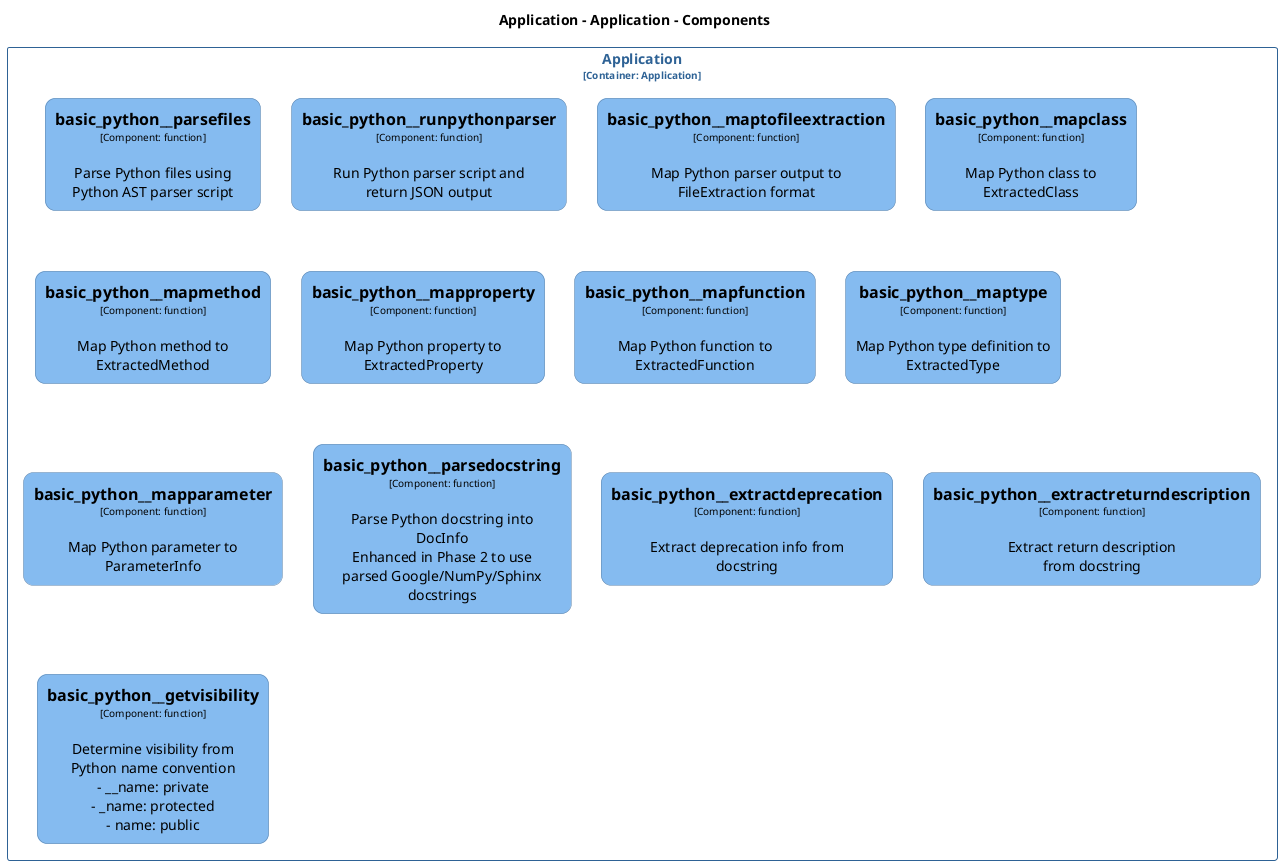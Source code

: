 @startuml
set separator none
title Application - Application - Components

top to bottom direction
skinparam ranksep 60
skinparam nodesep 30

skinparam {
  arrowFontSize 10
  defaultTextAlignment center
  wrapWidth 200
  maxMessageSize 100
  defaultFontName "Arial"
}

hide stereotype

skinparam rectangle<<Application.Application.basic_python__extractdeprecation>> {
  BackgroundColor #85bbf0
  FontColor #000000
  BorderColor #5d82a8
  roundCorner 20
  shadowing false
}
skinparam rectangle<<Application.Application.basic_python__extractreturndescription>> {
  BackgroundColor #85bbf0
  FontColor #000000
  BorderColor #5d82a8
  roundCorner 20
  shadowing false
}
skinparam rectangle<<Application.Application.basic_python__getvisibility>> {
  BackgroundColor #85bbf0
  FontColor #000000
  BorderColor #5d82a8
  roundCorner 20
  shadowing false
}
skinparam rectangle<<Application.Application.basic_python__mapclass>> {
  BackgroundColor #85bbf0
  FontColor #000000
  BorderColor #5d82a8
  roundCorner 20
  shadowing false
}
skinparam rectangle<<Application.Application.basic_python__mapfunction>> {
  BackgroundColor #85bbf0
  FontColor #000000
  BorderColor #5d82a8
  roundCorner 20
  shadowing false
}
skinparam rectangle<<Application.Application.basic_python__mapmethod>> {
  BackgroundColor #85bbf0
  FontColor #000000
  BorderColor #5d82a8
  roundCorner 20
  shadowing false
}
skinparam rectangle<<Application.Application.basic_python__mapparameter>> {
  BackgroundColor #85bbf0
  FontColor #000000
  BorderColor #5d82a8
  roundCorner 20
  shadowing false
}
skinparam rectangle<<Application.Application.basic_python__mapproperty>> {
  BackgroundColor #85bbf0
  FontColor #000000
  BorderColor #5d82a8
  roundCorner 20
  shadowing false
}
skinparam rectangle<<Application.Application.basic_python__maptofileextraction>> {
  BackgroundColor #85bbf0
  FontColor #000000
  BorderColor #5d82a8
  roundCorner 20
  shadowing false
}
skinparam rectangle<<Application.Application.basic_python__maptype>> {
  BackgroundColor #85bbf0
  FontColor #000000
  BorderColor #5d82a8
  roundCorner 20
  shadowing false
}
skinparam rectangle<<Application.Application.basic_python__parsedocstring>> {
  BackgroundColor #85bbf0
  FontColor #000000
  BorderColor #5d82a8
  roundCorner 20
  shadowing false
}
skinparam rectangle<<Application.Application.basic_python__parsefiles>> {
  BackgroundColor #85bbf0
  FontColor #000000
  BorderColor #5d82a8
  roundCorner 20
  shadowing false
}
skinparam rectangle<<Application.Application.basic_python__runpythonparser>> {
  BackgroundColor #85bbf0
  FontColor #000000
  BorderColor #5d82a8
  roundCorner 20
  shadowing false
}
skinparam rectangle<<Application.Application>> {
  BorderColor #2e6295
  FontColor #2e6295
  shadowing false
}

rectangle "Application\n<size:10>[Container: Application]</size>" <<Application.Application>> {
  rectangle "==basic_python__parsefiles\n<size:10>[Component: function]</size>\n\nParse Python files using Python AST parser script" <<Application.Application.basic_python__parsefiles>> as Application.Application.basic_python__parsefiles
  rectangle "==basic_python__runpythonparser\n<size:10>[Component: function]</size>\n\nRun Python parser script and return JSON output" <<Application.Application.basic_python__runpythonparser>> as Application.Application.basic_python__runpythonparser
  rectangle "==basic_python__maptofileextraction\n<size:10>[Component: function]</size>\n\nMap Python parser output to FileExtraction format" <<Application.Application.basic_python__maptofileextraction>> as Application.Application.basic_python__maptofileextraction
  rectangle "==basic_python__mapclass\n<size:10>[Component: function]</size>\n\nMap Python class to ExtractedClass" <<Application.Application.basic_python__mapclass>> as Application.Application.basic_python__mapclass
  rectangle "==basic_python__mapmethod\n<size:10>[Component: function]</size>\n\nMap Python method to ExtractedMethod" <<Application.Application.basic_python__mapmethod>> as Application.Application.basic_python__mapmethod
  rectangle "==basic_python__mapproperty\n<size:10>[Component: function]</size>\n\nMap Python property to ExtractedProperty" <<Application.Application.basic_python__mapproperty>> as Application.Application.basic_python__mapproperty
  rectangle "==basic_python__mapfunction\n<size:10>[Component: function]</size>\n\nMap Python function to ExtractedFunction" <<Application.Application.basic_python__mapfunction>> as Application.Application.basic_python__mapfunction
  rectangle "==basic_python__maptype\n<size:10>[Component: function]</size>\n\nMap Python type definition to ExtractedType" <<Application.Application.basic_python__maptype>> as Application.Application.basic_python__maptype
  rectangle "==basic_python__mapparameter\n<size:10>[Component: function]</size>\n\nMap Python parameter to ParameterInfo" <<Application.Application.basic_python__mapparameter>> as Application.Application.basic_python__mapparameter
  rectangle "==basic_python__parsedocstring\n<size:10>[Component: function]</size>\n\nParse Python docstring into DocInfo\nEnhanced in Phase 2 to use parsed Google/NumPy/Sphinx docstrings" <<Application.Application.basic_python__parsedocstring>> as Application.Application.basic_python__parsedocstring
  rectangle "==basic_python__extractdeprecation\n<size:10>[Component: function]</size>\n\nExtract deprecation info from docstring" <<Application.Application.basic_python__extractdeprecation>> as Application.Application.basic_python__extractdeprecation
  rectangle "==basic_python__extractreturndescription\n<size:10>[Component: function]</size>\n\nExtract return description from docstring" <<Application.Application.basic_python__extractreturndescription>> as Application.Application.basic_python__extractreturndescription
  rectangle "==basic_python__getvisibility\n<size:10>[Component: function]</size>\n\nDetermine visibility from Python name convention\n- __name: private\n- _name: protected\n- name: public" <<Application.Application.basic_python__getvisibility>> as Application.Application.basic_python__getvisibility
}

@enduml